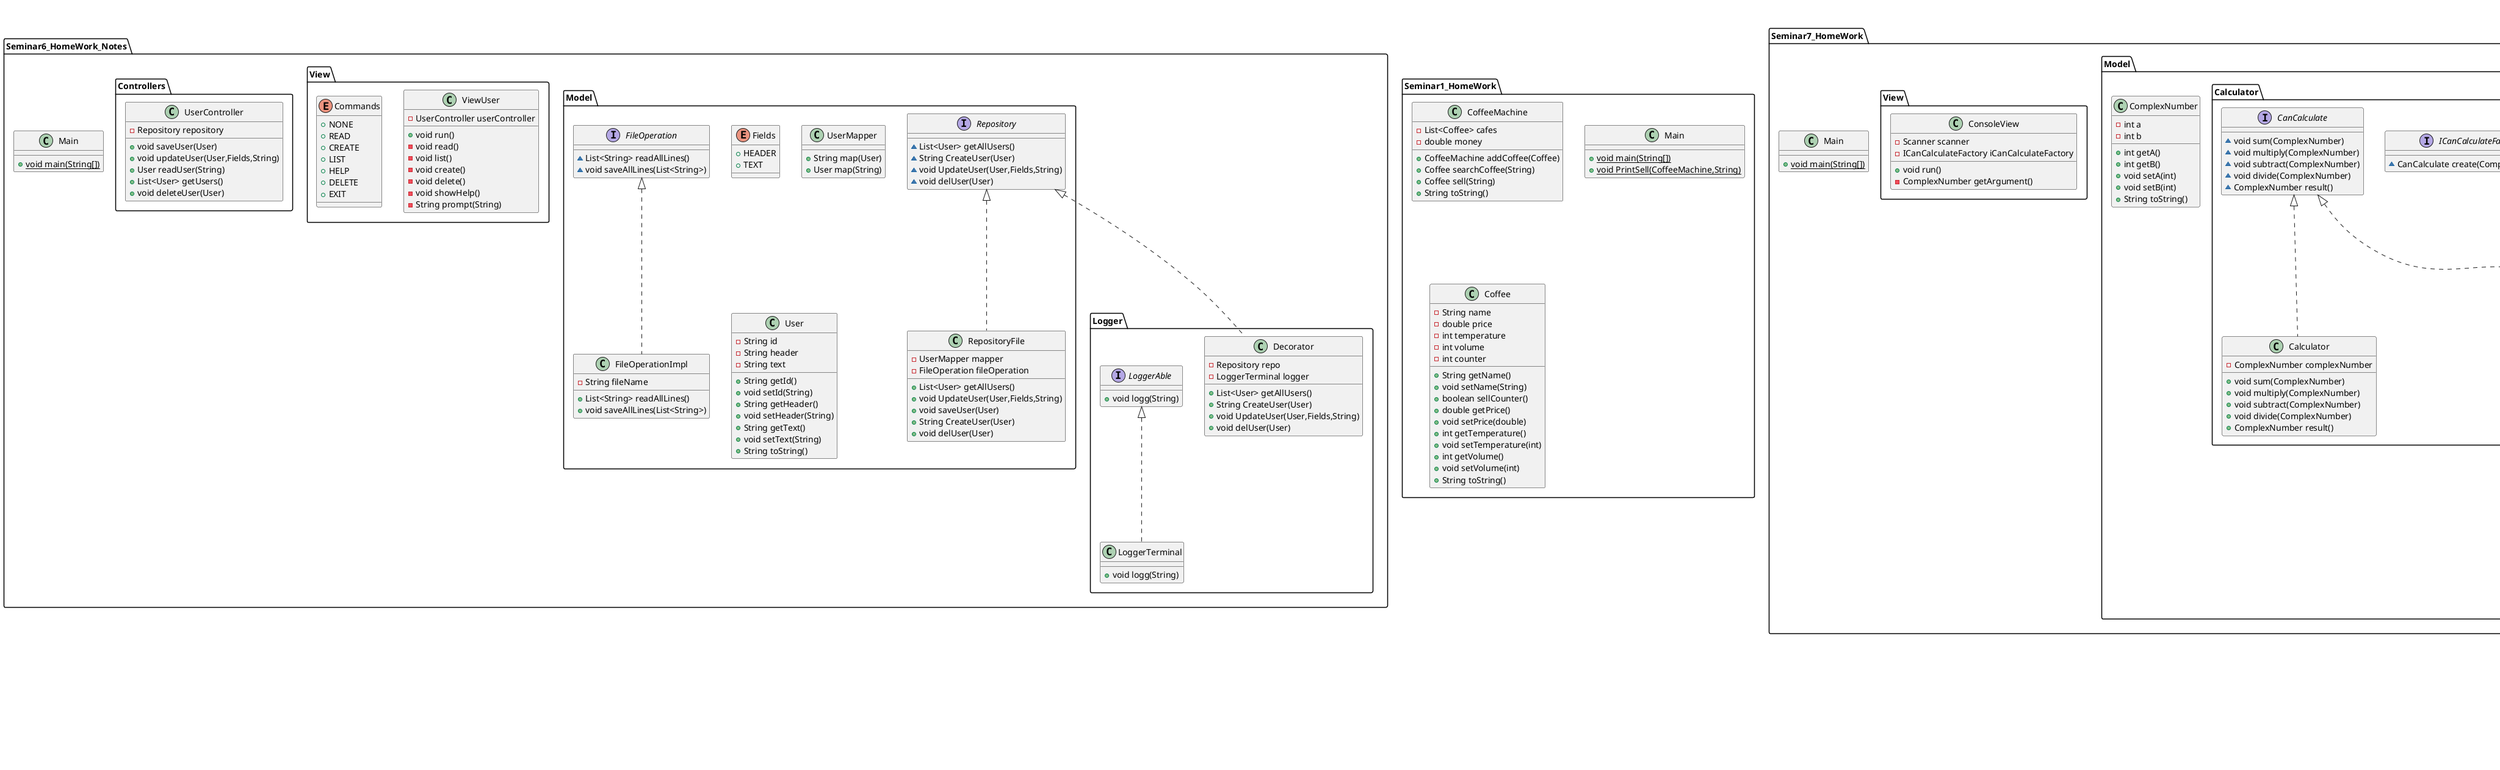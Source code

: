 @startuml
class Seminar7_HomeWork.Model.Calculator.Calculator {
- ComplexNumber complexNumber
+ void sum(ComplexNumber)
+ void multiply(ComplexNumber)
+ void subtract(ComplexNumber)
+ void divide(ComplexNumber)
+ ComplexNumber result()
}
abstract class Seminar2.Animals.Base.Herbivores {
+ String feed()
}
interface Seminar6_HomeWork_Notes.Model.FileOperation {
~ List<String> readAllLines()
~ void saveAllLines(List<String>)
}
class Seminar1.Cheese {
- String cheeseType
- double weight
+ String toString()
}
class Seminar4.Main {
+ {static} void main(String[])
}
class Seminar1_HomeWork.CoffeeMachine {
- List<Coffee> cafes
- double money
+ CoffeeMachine addCoffee(Coffee)
+ Coffee searchCoffee(String)
+ Coffee sell(String)
+ String toString()
}
class Seminar4.Weapons.MeleeWeapons.Axe {
+ int damage()
+ String toString()
}
class Seminar3.Personal {
- List<User> users
+ Iterator<User> iterator()
+ Personal addUser(User)
+ List<User> getUsers()
}
class Seminar3.Personal$PersonalIterator {
~ int index
+ boolean hasNext()
+ User next()
}
interface Seminar4.Weapons.RangedWeapons.Ranged {
~ int distance()
}
class Seminar4_HomeWork.Armors.Leather {
+ int getDefence()
+ String toString()
}
class Seminar4_HomeWork.Weapons.RangedWeapons.CrossBow {
+ int damage()
+ int distance()
+ String toString()
}
abstract class Seminar4.Warrior.Warrior {
- String name
- int healthPoint
- W weapon
+ String getName()
+ int getHealthPoint()
+ W getWeapon()
+ void setHealthPoint(int)
+ void setWeapon(W)
+ int hit()
+ void reduceHealth(int)
+ String toString()
}
abstract class Seminar4_HomeWork.Warrior.Warrior {
- String name
- int healthPoint
- W weapon
- A armor
+ String getName()
+ int getHealthPoint()
+ W getWeapon()
+ A getArmor()
+ void setHealthPoint(int)
+ void setWeapon(W)
+ void setArmor(A)
+ int hit()
+ void reduceHealth(int)
+ String toString()
}
class Seminar3.Main {
+ {static} void main(String[])
}
interface Seminar4_HomeWork.Weapons.Weapons {
~ int damage()
}
class Seminar3.User {
- String firstName
- String lastName
- int age
- Personal personal
+ String toString()
+ int compareTo(User)
+ void setPersonal(Personal)
+ Personal getPersonal()
}
class Seminar2.Animals.Bear {
+ String sound()
+ String toString()
+ int getRunSpeed()
+ int getSwimSpeed()
}
class Seminar3_HomeWork.Main {
+ {static} void main(String[])
}
class Seminar4.Weapons.RangedWeapons.CrossBow {
+ int damage()
+ int distance()
+ String toString()
}
interface Seminar6_homeWork_solid.Saveable {
+ void save()
}
class Seminar2.Animals.Owl {
+ String sound()
+ String feed()
+ int getFlySpeed()
+ int getRunSpeed()
}
class Seminar4_HomeWork.Main {
+ {static} void main(String[])
}
class Seminar7_HomeWork.Main {
+ {static} void main(String[])
}
class Seminar2.Zoo.Zoo {
- Radio radio
- List<Animal> zoo
+ Zoo addAnimal(Animal)
+ String toString()
- List<Soundable> getSoundable()
+ String getSound()
+ List<RunSpeed> runners()
+ RunSpeed getRunnerChampion()
+ List<FlySpeed> flyers()
+ List<SwimSpeed> swimmers()
+ SwimSpeed getSwimmerChampion()
+ FlySpeed getFlyerChampion()
}
class Seminar4.Weapons.MeleeWeapons.Sword {
+ int damage()
+ String toString()
}
class Seminar6_homeWork_solid.User {
- String name
+ String getName()
+ void save()
+ void report()
}
class Seminar2.Animals.Duck {
+ String sound()
+ String feed()
+ int getRunSpeed()
+ String toString()
+ int getFlySpeed()
+ int getSwimSpeed()
}
class Seminar4_HomeWork.Team {
- List<T> team
+ void add(T)
+ Iterator<T> iterator()
+ int getTeamHealth()
+ int maxAttackDistance()
+ int getTeamAttack()
+ int getMinTeamDefence()
+ String toString()
}
abstract class Seminar2.Animals.Base.Predator {
+ String feed()
}
class Seminar6_HomeWork_Notes.Logger.Decorator {
- Repository repo
- LoggerTerminal logger
+ List<User> getAllUsers()
+ String CreateUser(User)
+ void UpdateUser(User,Fields,String)
+ void delUser(User)
}
class Seminar6_HomeWork_Notes.View.ViewUser {
- UserController userController
+ void run()
- void read()
- void list()
- void create()
- void delete()
- void showHelp()
- String prompt(String)
}
class Seminar4_HomeWork.Warrior.Archer {
+ int distance()
+ String toString()
}
abstract class Seminar2_HomeWork.Animal.base.Reptile {
+ String toString()
}
class Seminar1.VendingMachine {
- List<Product> goods
- double cash
+ VendingMachine addProduct(Product)
+ List<Product> getGoods()
+ Product findProduct(String)
+ double getCash()
+ Product saleProduct(String)
+ String toString()
}
enum Seminar6_HomeWork_Notes.Model.Fields {
+  HEADER
+  TEXT
}
interface Seminar6_homeWork_solid.Reportable {
+ void report()
}
class Seminar4_HomeWork.Battle {
- Warrior w1
- Warrior w2
+ void fight()
- boolean isDead(Warrior)
}
class Seminar7_HomeWork.Model.Logger.LogCalculator {
~ Calculator calculator
~ Logger logger
+ void sum(ComplexNumber)
+ void multiply(ComplexNumber)
+ void subtract(ComplexNumber)
+ void divide(ComplexNumber)
+ ComplexNumber result()
}
class Seminar6_HomeWork_Notes.Logger.LoggerTerminal {
+ void logg(String)
}
abstract class Seminar2.Animals.Base.Bird {
}
interface Seminar4.Weapons.Weapons {
~ int damage()
}
abstract class Seminar2.Animals.Base.Animal {
# String name
+ {abstract}String sound()
+ {abstract}String feed()
+ String toString()
}
class Seminar1.Main {
+ {static} void main(String[])
}
interface Seminar4_HomeWork.Weapons.MeleeWeapons.Melee {
}
interface Seminar7_HomeWork.Model.Calculator.ICanCalculateFactory {
~ CanCalculate create(ComplexNumber)
}
interface Seminar2.RunSpeed {
~ int getRunSpeed()
}
class Seminar2.Radio {
+ String sound()
}
class Seminar7_HomeWork.Model.Logger.Log {
+ void log(String)
}
class Seminar4.Battle {
- Warrior w1
- Warrior w2
+ void fight()
}
class Seminar4.Warrior.Infantryman {
+ String toString()
}
class Seminar1.Product {
- String name
- double price
+ String toString()
+ String getProductName()
+ Double getPrice()
}
class Seminar4_HomeWork.Weapons.MeleeWeapons.Sword {
+ int damage()
+ String toString()
}
class Seminar6_homeWork_solid.Persister {
- User user
+ void save()
}
class Seminar4_HomeWork.Weapons.MeleeWeapons.Axe {
+ int damage()
+ String toString()
}
interface Seminar7_HomeWork.Model.Logger.Logger {
~ void log(String)
}
class Seminar7_HomeWork.Model.ComplexNumber {
- int a
- int b
+ int getA()
+ int getB()
+ void setA(int)
+ void setB(int)
+ String toString()
}
interface Seminar2_HomeWork.SwimSpeed {
~ int getSwimSpeed()
}
interface Seminar7_HomeWork.Model.Calculator.CanCalculate {
~ void sum(ComplexNumber)
~ void multiply(ComplexNumber)
~ void subtract(ComplexNumber)
~ void divide(ComplexNumber)
~ ComplexNumber result()
}
class Seminar4.Weapons.RangedWeapons.Bow {
+ int damage()
+ int distance()
+ String toString()
}
class Seminar4.Warrior.Archer {
+ int distance()
+ String toString()
}
interface Seminar6_HomeWork_Notes.Model.Repository {
~ List<User> getAllUsers()
~ String CreateUser(User)
~ void UpdateUser(User,Fields,String)
~ void delUser(User)
}
class Seminar6_HomeWork_Notes.Main {
+ {static} void main(String[])
}
class Seminar3_HomeWork.LinkedUnits {
- int size
- Unit<E> first
- Unit<E> last
+ void add(E)
+ void clear()
- Unit<E> getUnit(int)
+ E get(int)
+ E remove(int)
+ void isIndexExist(int)
+ void set(E,int)
+ int size()
+ Iterator<E> iterator()
}
class Seminar3_HomeWork.LinkedUnits$Unit {
~ Unit<E> previous
~ E element
~ Unit<E> next
}
class Seminar6_HomeWork_Notes.Model.RepositoryFile {
- UserMapper mapper
- FileOperation fileOperation
+ List<User> getAllUsers()
+ void UpdateUser(User,Fields,String)
+ void saveUser(User)
+ String CreateUser(User)
+ void delUser(User)
}
interface Seminar6_HomeWork_Notes.Logger.LoggerAble {
+ void logg(String)
}
class Seminar6_HomeWork_Notes.Controllers.UserController {
- Repository repository
+ void saveUser(User)
+ void updateUser(User,Fields,String)
+ User readUser(String)
+ List<User> getUsers()
+ void deleteUser(User)
}
abstract class Seminar2_HomeWork.Animal.base.Animal {
# String name
+ String toString()
+ {abstract}String makeSound()
+ {abstract}String feed()
}
class Seminar4.Team {
- List<T> team
+ void add(T)
+ Iterator<T> iterator()
+ int getTeamHealth()
+ int maxAttackDistance()
+ int getTeamAttack()
+ String toString()
}
interface Seminar2.FlySpeed {
~ int getFlySpeed()
}
abstract class Seminar2_HomeWork.Animal.base.Amphibian {
+ String toString()
}
interface Seminar2.Zoo.Soundable {
~ String sound()
}
class Seminar2_HomeWork.Main {
+ {static} void main(String[])
}
class Seminar1.Chocolate {
- String color
- String chocType
- int calories
+ String toString()
}
class Seminar2_HomeWork.Animal.Frog {
+ String makeSound()
+ String feed()
+ int getSwimSpeed()
+ String toString()
}
class Seminar3.Company {
- User user
+ Iterator<User> iterator()
+ List<User> getTreeDeep(User)
}
interface Seminar2_HomeWork.Soundable {
~ String makeSound()
}
class Seminar6_HomeWork_Notes.Model.UserMapper {
+ String map(User)
+ User map(String)
}
class Seminar6_homeWork_solid.Main {
+ {static} void main(String[])
}
class Seminar2.Main {
+ {static} void main(String[])
}
class Seminar2.Animals.Cow {
+ String sound()
+ String toString()
+ int getRunSpeed()
}
class Seminar1_HomeWork.Main {
+ {static} void main(String[])
+ {static} void PrintSell(CoffeeMachine,String)
}
class Seminar4_HomeWork.Armors.Plate {
+ int getDefence()
+ String toString()
}
class Seminar2_HomeWork.Animal.Lizard {
+ String makeSound()
+ String feed()
+ int getSwimSpeed()
+ String toString()
}
class Seminar7_HomeWork.View.ConsoleView {
- Scanner scanner
- ICanCalculateFactory iCanCalculateFactory
+ void run()
- ComplexNumber getArgument()
}
class Seminar1_HomeWork.Coffee {
- String name
- double price
- int temperature
- int volume
- int counter
+ String getName()
+ void setName(String)
+ boolean sellCounter()
+ double getPrice()
+ void setPrice(double)
+ int getTemperature()
+ void setTemperature(int)
+ int getVolume()
+ void setVolume(int)
+ String toString()
}
enum Seminar6_HomeWork_Notes.View.Commands {
+  NONE
+  READ
+  CREATE
+  LIST
+  HELP
+  DELETE
+  EXIT
}
interface Seminar4_HomeWork.Armors.Armor {
~ int getDefence()
}
class Seminar6_HomeWork_Notes.Model.User {
- String id
- String header
- String text
+ String getId()
+ void setId(String)
+ String getHeader()
+ void setHeader(String)
+ String getText()
+ void setText(String)
+ String toString()
}
interface Seminar2.SwimSpeed {
~ int getSwimSpeed()
}
class Seminar2_HomeWork.Terrarium {
- List<Animal> terrarium
+ Terrarium addAnimal(Animal)
+ String toString()
- List<SwimSpeed> getSwimmers()
+ SwimSpeed getFastestSwimmer()
- List<Soundable> getSoundable()
+ String getSounds()
}
class Seminar4_HomeWork.Weapons.RangedWeapons.Bow {
+ int damage()
+ int distance()
+ String toString()
}
class Seminar7_HomeWork.Model.Logger.LogCanCalculateFactory {
~ Logger logger
+ CanCalculate create(ComplexNumber)
}
interface Seminar4_HomeWork.Weapons.RangedWeapons.Ranged {
~ int distance()
}
class Seminar7_HomeWork.Model.Logger.FileLogger {
~ String fileName
~ DateTimeFormatter fileNameDate
+ void log(String)
}
class Seminar4_HomeWork.Warrior.Infantryman {
+ String toString()
}
class Seminar2_HomeWork.Animal.Snake {
+ String makeSound()
+ String feed()
+ String toString()
+ int getSwimSpeed()
}
class Seminar6_homeWork_solid.ReportUser {
- User user
+ void report()
}
interface Seminar4.Weapons.MeleeWeapons.Melee {
}
class Seminar6_HomeWork_Notes.Model.FileOperationImpl {
- String fileName
+ List<String> readAllLines()
+ void saveAllLines(List<String>)
}


Seminar7_HomeWork.Model.Calculator.CanCalculate <|.. Seminar7_HomeWork.Model.Calculator.Calculator
Seminar2.Animals.Base.Animal <|-- Seminar2.Animals.Base.Herbivores
Seminar1.Product <|-- Seminar1.Cheese
Seminar4.Weapons.MeleeWeapons.Melee <|.. Seminar4.Weapons.MeleeWeapons.Axe
Seminar3.Iterable <|.. Seminar3.Personal
Seminar3.Personal +.. Seminar3.Personal$PersonalIterator
Seminar3.Iterator <|.. Seminar3.Personal$PersonalIterator
Seminar4.Weapons.Weapons <|-- Seminar4.Weapons.RangedWeapons.Ranged
Seminar4_HomeWork.Armors.Armor <|.. Seminar4_HomeWork.Armors.Leather
Seminar4_HomeWork.Weapons.RangedWeapons.Ranged <|.. Seminar4_HomeWork.Weapons.RangedWeapons.CrossBow
Seminar3.Comparable <|.. Seminar3.User
Seminar2.RunSpeed <|.. Seminar2.Animals.Bear
Seminar2.SwimSpeed <|.. Seminar2.Animals.Bear
Seminar2.Animals.Base.Predator <|-- Seminar2.Animals.Bear
Seminar4.Weapons.RangedWeapons.Ranged <|.. Seminar4.Weapons.RangedWeapons.CrossBow
Seminar2.FlySpeed <|.. Seminar2.Animals.Owl
Seminar2.RunSpeed <|.. Seminar2.Animals.Owl
Seminar2.Animals.Base.Bird <|-- Seminar2.Animals.Owl
Seminar4.Weapons.MeleeWeapons.Melee <|.. Seminar4.Weapons.MeleeWeapons.Sword
Seminar2.RunSpeed <|.. Seminar2.Animals.Duck
Seminar2.FlySpeed <|.. Seminar2.Animals.Duck
Seminar2.SwimSpeed <|.. Seminar2.Animals.Duck
Seminar2.Animals.Base.Bird <|-- Seminar2.Animals.Duck
Seminar4_HomeWork.Iterable <|.. Seminar4_HomeWork.Team
Seminar2.Animals.Base.Animal <|-- Seminar2.Animals.Base.Predator
Seminar6_HomeWork_Notes.Model.Repository <|.. Seminar6_HomeWork_Notes.Logger.Decorator
Seminar4_HomeWork.Warrior.Warrior <|-- Seminar4_HomeWork.Warrior.Archer
Seminar2_HomeWork.Animal.base.Animal <|-- Seminar2_HomeWork.Animal.base.Reptile
Seminar7_HomeWork.Model.Calculator.CanCalculate <|.. Seminar7_HomeWork.Model.Logger.LogCalculator
Seminar6_HomeWork_Notes.Logger.LoggerAble <|.. Seminar6_HomeWork_Notes.Logger.LoggerTerminal
Seminar2.Animals.Base.Animal <|-- Seminar2.Animals.Base.Bird
Seminar2.Zoo.Soundable <|.. Seminar2.Animals.Base.Animal
Seminar4_HomeWork.Weapons.Weapons <|-- Seminar4_HomeWork.Weapons.MeleeWeapons.Melee
Seminar2.Zoo.Soundable <|.. Seminar2.Radio
Seminar7_HomeWork.Model.Logger.Logger <|.. Seminar7_HomeWork.Model.Logger.Log
Seminar4.Warrior.Warrior <|-- Seminar4.Warrior.Infantryman
Seminar4_HomeWork.Weapons.MeleeWeapons.Melee <|.. Seminar4_HomeWork.Weapons.MeleeWeapons.Sword
Seminar6_homeWork_solid.Saveable <|.. Seminar6_homeWork_solid.Persister
Seminar4_HomeWork.Weapons.MeleeWeapons.Melee <|.. Seminar4_HomeWork.Weapons.MeleeWeapons.Axe
Seminar4.Weapons.RangedWeapons.Ranged <|.. Seminar4.Weapons.RangedWeapons.Bow
Seminar4.Warrior.Warrior <|-- Seminar4.Warrior.Archer
Seminar3_HomeWork.Iterable <|.. Seminar3_HomeWork.LinkedUnits
Seminar3_HomeWork.LinkedUnits +.. Seminar3_HomeWork.LinkedUnits$Unit
Seminar6_HomeWork_Notes.Model.Repository <|.. Seminar6_HomeWork_Notes.Model.RepositoryFile
Seminar4.Iterable <|.. Seminar4.Team
Seminar2_HomeWork.Animal.base.Animal <|-- Seminar2_HomeWork.Animal.base.Amphibian
Seminar1.Product <|-- Seminar1.Chocolate
Seminar2_HomeWork.SwimSpeed <|.. Seminar2_HomeWork.Animal.Frog
Seminar2_HomeWork.Soundable <|.. Seminar2_HomeWork.Animal.Frog
Seminar2_HomeWork.Animal.base.Amphibian <|-- Seminar2_HomeWork.Animal.Frog
Seminar3.Iterable <|.. Seminar3.Company
Seminar2.RunSpeed <|.. Seminar2.Animals.Cow
Seminar2.Animals.Base.Herbivores <|-- Seminar2.Animals.Cow
Seminar4_HomeWork.Armors.Armor <|.. Seminar4_HomeWork.Armors.Plate
Seminar2_HomeWork.SwimSpeed <|.. Seminar2_HomeWork.Animal.Lizard
Seminar2_HomeWork.Soundable <|.. Seminar2_HomeWork.Animal.Lizard
Seminar2_HomeWork.Animal.base.Reptile <|-- Seminar2_HomeWork.Animal.Lizard
Seminar4_HomeWork.Weapons.RangedWeapons.Ranged <|.. Seminar4_HomeWork.Weapons.RangedWeapons.Bow
Seminar7_HomeWork.Model.Calculator.ICanCalculateFactory <|.. Seminar7_HomeWork.Model.Logger.LogCanCalculateFactory
Seminar4_HomeWork.Weapons.Weapons <|-- Seminar4_HomeWork.Weapons.RangedWeapons.Ranged
Seminar7_HomeWork.Model.Logger.Logger <|.. Seminar7_HomeWork.Model.Logger.FileLogger
Seminar4_HomeWork.Warrior.Warrior <|-- Seminar4_HomeWork.Warrior.Infantryman
Seminar2_HomeWork.SwimSpeed <|.. Seminar2_HomeWork.Animal.Snake
Seminar2_HomeWork.Soundable <|.. Seminar2_HomeWork.Animal.Snake
Seminar2_HomeWork.Animal.base.Reptile <|-- Seminar2_HomeWork.Animal.Snake
Seminar6_homeWork_solid.Reportable <|.. Seminar6_homeWork_solid.ReportUser
Seminar4.Weapons.Weapons <|-- Seminar4.Weapons.MeleeWeapons.Melee
Seminar6_HomeWork_Notes.Model.FileOperation <|.. Seminar6_HomeWork_Notes.Model.FileOperationImpl
@enduml
